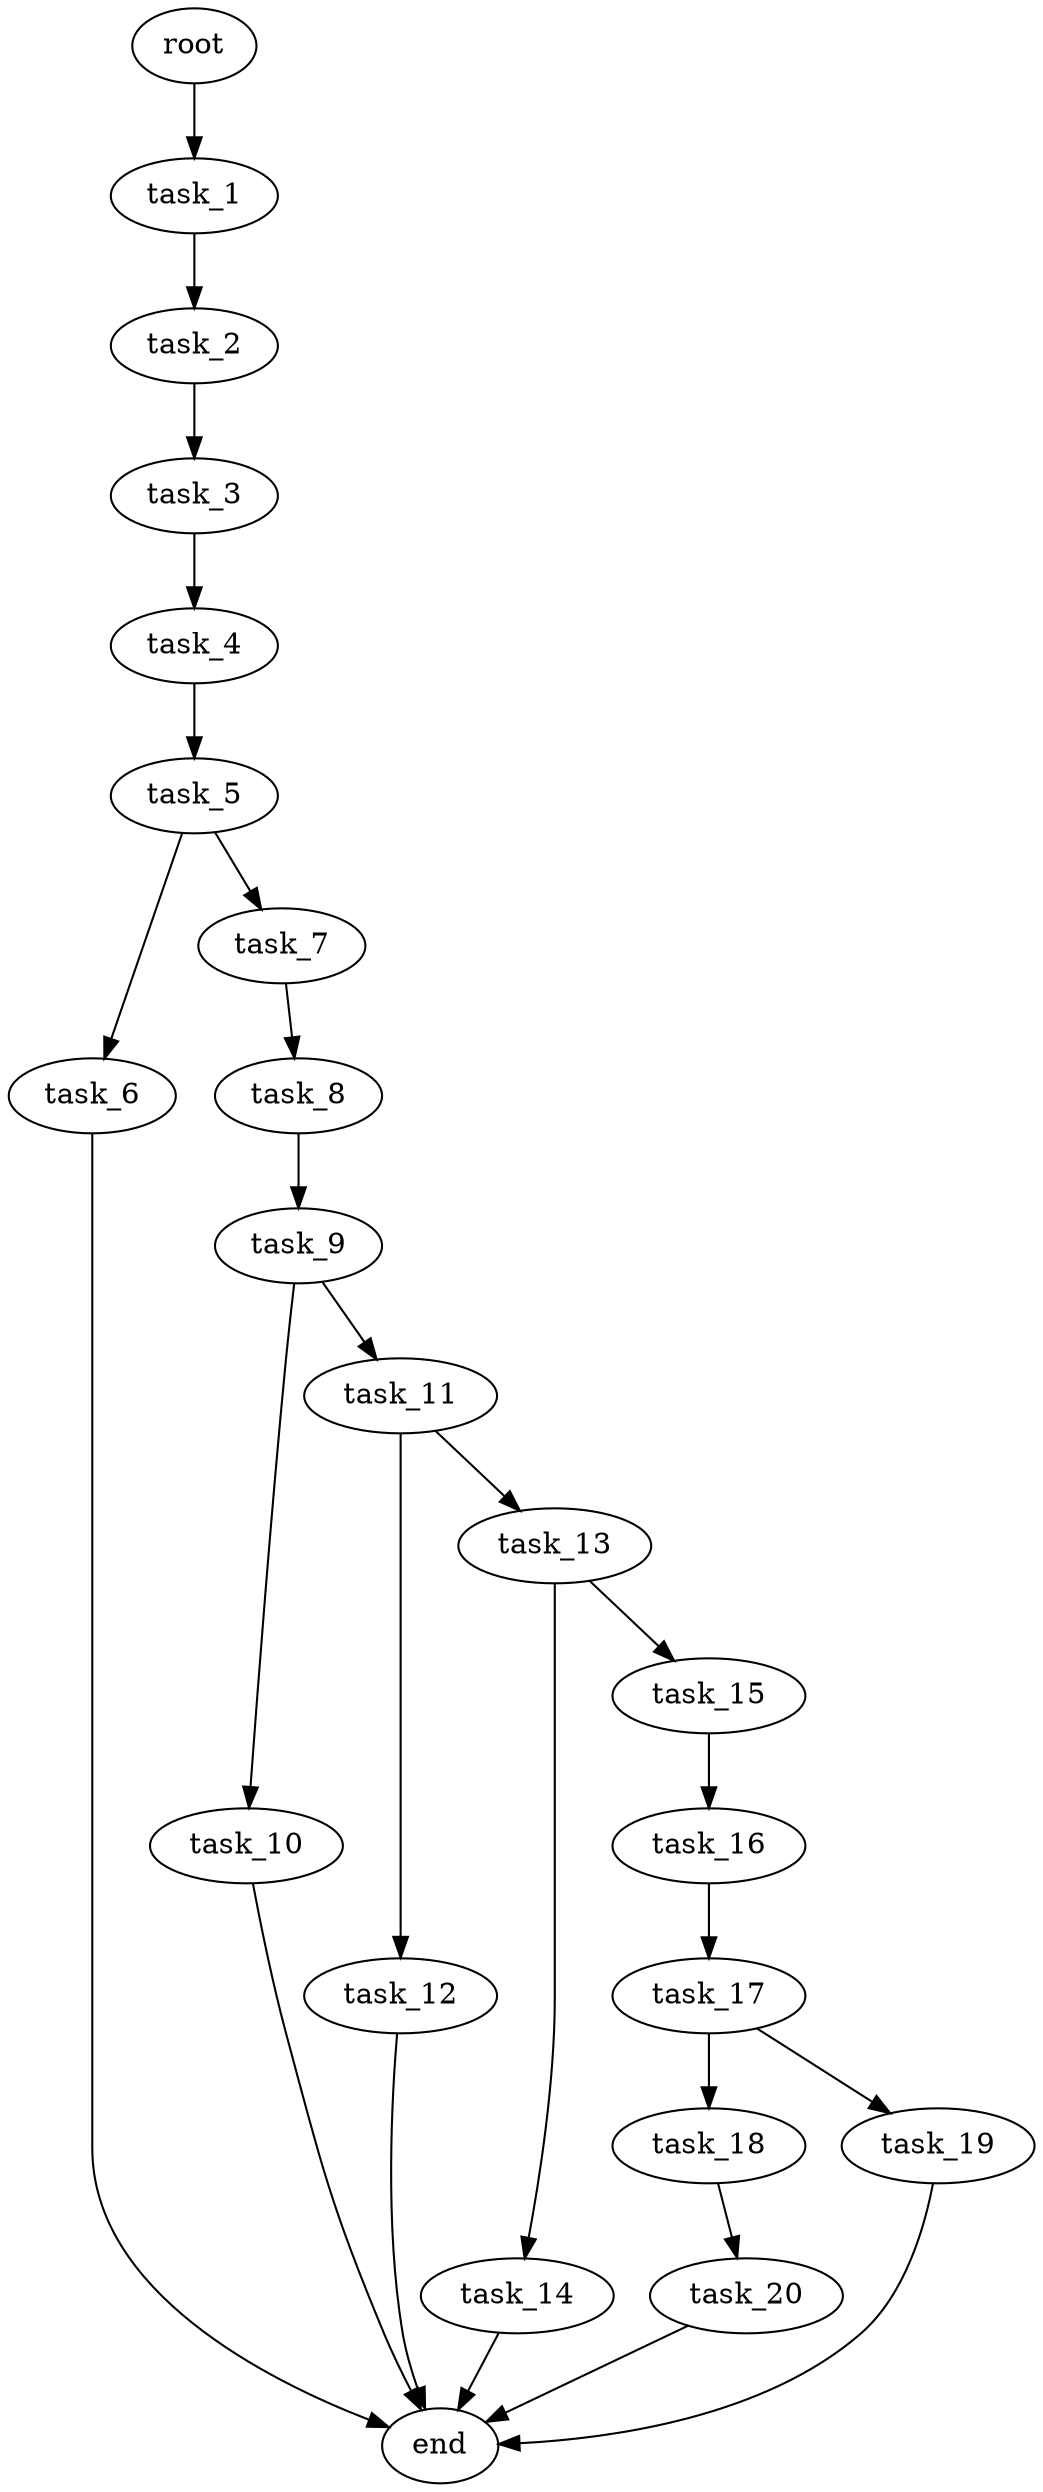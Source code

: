 digraph G {
  root [size="0.000000e+00"];
  task_1 [size="7.046014e+10"];
  task_2 [size="4.591980e+09"];
  task_3 [size="2.279755e+10"];
  task_4 [size="2.894590e+10"];
  task_5 [size="7.988400e+09"];
  task_6 [size="2.328676e+10"];
  task_7 [size="1.010913e+10"];
  task_8 [size="2.780458e+10"];
  task_9 [size="6.357209e+10"];
  task_10 [size="3.648957e+10"];
  task_11 [size="3.702439e+10"];
  task_12 [size="2.095861e+10"];
  task_13 [size="2.670511e+10"];
  task_14 [size="9.366609e+10"];
  task_15 [size="6.480706e+10"];
  task_16 [size="6.091701e+10"];
  task_17 [size="1.712215e+10"];
  task_18 [size="7.291539e+10"];
  task_19 [size="1.634862e+10"];
  task_20 [size="3.795175e+10"];
  end [size="0.000000e+00"];

  root -> task_1 [size="1.000000e-12"];
  task_1 -> task_2 [size="4.591980e+07"];
  task_2 -> task_3 [size="2.279755e+08"];
  task_3 -> task_4 [size="2.894590e+08"];
  task_4 -> task_5 [size="7.988400e+07"];
  task_5 -> task_6 [size="2.328676e+08"];
  task_5 -> task_7 [size="1.010913e+08"];
  task_6 -> end [size="1.000000e-12"];
  task_7 -> task_8 [size="2.780458e+08"];
  task_8 -> task_9 [size="6.357209e+08"];
  task_9 -> task_10 [size="3.648957e+08"];
  task_9 -> task_11 [size="3.702439e+08"];
  task_10 -> end [size="1.000000e-12"];
  task_11 -> task_12 [size="2.095861e+08"];
  task_11 -> task_13 [size="2.670511e+08"];
  task_12 -> end [size="1.000000e-12"];
  task_13 -> task_14 [size="9.366609e+08"];
  task_13 -> task_15 [size="6.480706e+08"];
  task_14 -> end [size="1.000000e-12"];
  task_15 -> task_16 [size="6.091701e+08"];
  task_16 -> task_17 [size="1.712215e+08"];
  task_17 -> task_18 [size="7.291539e+08"];
  task_17 -> task_19 [size="1.634862e+08"];
  task_18 -> task_20 [size="3.795175e+08"];
  task_19 -> end [size="1.000000e-12"];
  task_20 -> end [size="1.000000e-12"];
}
